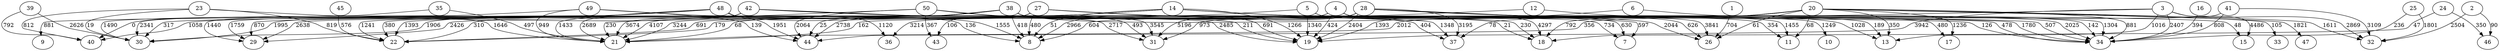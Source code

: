 strict digraph  {
	16 -> 34	 [label=394];
	35 -> 29	 [label=1440];
	35 -> 21	 [label=497];
	42 -> 34	 [label=126];
	42 -> 19	 [label=211];
	42 -> 30	 [label=2341];
	42 -> 29	 [label=1759];
	42 -> 21	 [label=2689];
	42 -> 37	 [label=404];
	42 -> 22	 [label=380];
	42 -> 31	 [label=2717];
	42 -> 40	 [label=0];
	45 -> 22	 [label=576];
	50 -> 43	 [label=367];
	50 -> 21	 [label=230];
	50 -> 31	 [label=493];
	50 -> 44	 [label=2064];
	50 -> 18	 [label=21];
	23 -> 30	 [label=19];
	23 -> 21	 [label=1646];
	23 -> 22	 [label=819];
	23 -> 40	 [label=812];
	38 -> 8	 [label=418];
	38 -> 34	 [label=478];
	38 -> 19	 [label=691];
	38 -> 30	 [label=317];
	38 -> 29	 [label=870];
	38 -> 21	 [label=3674];
	38 -> 22	 [label=1393];
	38 -> 31	 [label=3545];
	38 -> 44	 [label=25];
	38 -> 18	 [label=230];
	38 -> 13	 [label=1028];
	38 -> 11	 [label=354];
	39 -> 30	 [label=2626];
	39 -> 40	 [label=792];
	24 -> 18	 [label=47];
	24 -> 46	 [label=350];
	14 -> 8	 [label=51];
	14 -> 34	 [label=507];
	14 -> 19	 [label=1266];
	14 -> 29	 [label=2638];
	14 -> 40	 [label=1058];
	14 -> 26	 [label=2044];
	48 -> 8	 [label=1555];
	48 -> 19	 [label=2485];
	48 -> 21	 [label=1433];
	48 -> 22	 [label=1241];
	48 -> 36	 [label=1120];
	48 -> 44	 [label=1951];
	48 -> 9	 [label=881];
	49 -> 8	 [label=136];
	49 -> 30	 [label=1490];
	49 -> 21	 [label=949];
	49 -> 44	 [label=139];
	5 -> 19	 [label=1340];
	5 -> 29	 [label=2426];
	5 -> 18	 [label=4297];
	5 -> 26	 [label=626];
	6 -> 34	 [label=1304];
	6 -> 19	 [label=1393];
	25 -> 34	 [label=236];
	25 -> 32	 [label=1801];
	4 -> 34	 [label=2025];
	4 -> 19	 [label=424];
	4 -> 30	 [label=1906];
	4 -> 21	 [label=3244];
	4 -> 22	 [label=310];
	4 -> 13	 [label=189];
	4 -> 7	 [label=630];
	4 -> 26	 [label=3841];
	27 -> 8	 [label=480];
	27 -> 34	 [label=1780];
	27 -> 30	 [label=1995];
	27 -> 43	 [label=106];
	27 -> 21	 [label=4107];
	27 -> 37	 [label=1348];
	27 -> 7	 [label=734];
	41 -> 34	 [label=808];
	41 -> 44	 [label=356];
	41 -> 32	 [label=3109];
	12 -> 8	 [label=604];
	12 -> 34	 [label=142];
	2 -> 46	 [label=90];
	2 -> 32	 [label=2504];
	28 -> 17	 [label=480];
	28 -> 8	 [label=2966];
	28 -> 19	 [label=2404];
	28 -> 21	 [label=68];
	28 -> 10	 [label=1249];
	28 -> 37	 [label=3195];
	28 -> 22	 [label=691];
	28 -> 31	 [label=5196];
	28 -> 36	 [label=3214];
	28 -> 44	 [label=2738];
	28 -> 11	 [label=1455];
	28 -> 7	 [label=597];
	28 -> 15	 [label=48];
	20 -> 17	 [label=1236];
	20 -> 34	 [label=881];
	20 -> 21	 [label=162];
	20 -> 37	 [label=78];
	20 -> 22	 [label=179];
	20 -> 31	 [label=973];
	20 -> 18	 [label=792];
	20 -> 13	 [label=350];
	20 -> 11	 [label=68];
	20 -> 33	 [label=105];
	20 -> 26	 [label=61];
	20 -> 32	 [label=1611];
	20 -> 47	 [label=1821];
	1 -> 26	 [label=704];
	3 -> 34	 [label=2407];
	3 -> 19	 [label=3942];
	3 -> 21	 [label=2012];
	3 -> 13	 [label=1016];
	3 -> 32	 [label=2869];
	3 -> 15	 [label=4486];
}
